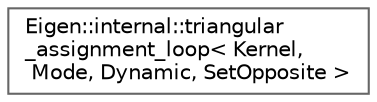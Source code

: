 digraph "Graphical Class Hierarchy"
{
 // LATEX_PDF_SIZE
  bgcolor="transparent";
  edge [fontname=Helvetica,fontsize=10,labelfontname=Helvetica,labelfontsize=10];
  node [fontname=Helvetica,fontsize=10,shape=box,height=0.2,width=0.4];
  rankdir="LR";
  Node0 [id="Node000000",label="Eigen::internal::triangular\l_assignment_loop\< Kernel,\l Mode, Dynamic, SetOpposite \>",height=0.2,width=0.4,color="grey40", fillcolor="white", style="filled",URL="$structEigen_1_1internal_1_1triangular__assignment__loop_3_01Kernel_00_01Mode_00_01Dynamic_00_01SetOpposite_01_4.html",tooltip=" "];
}

